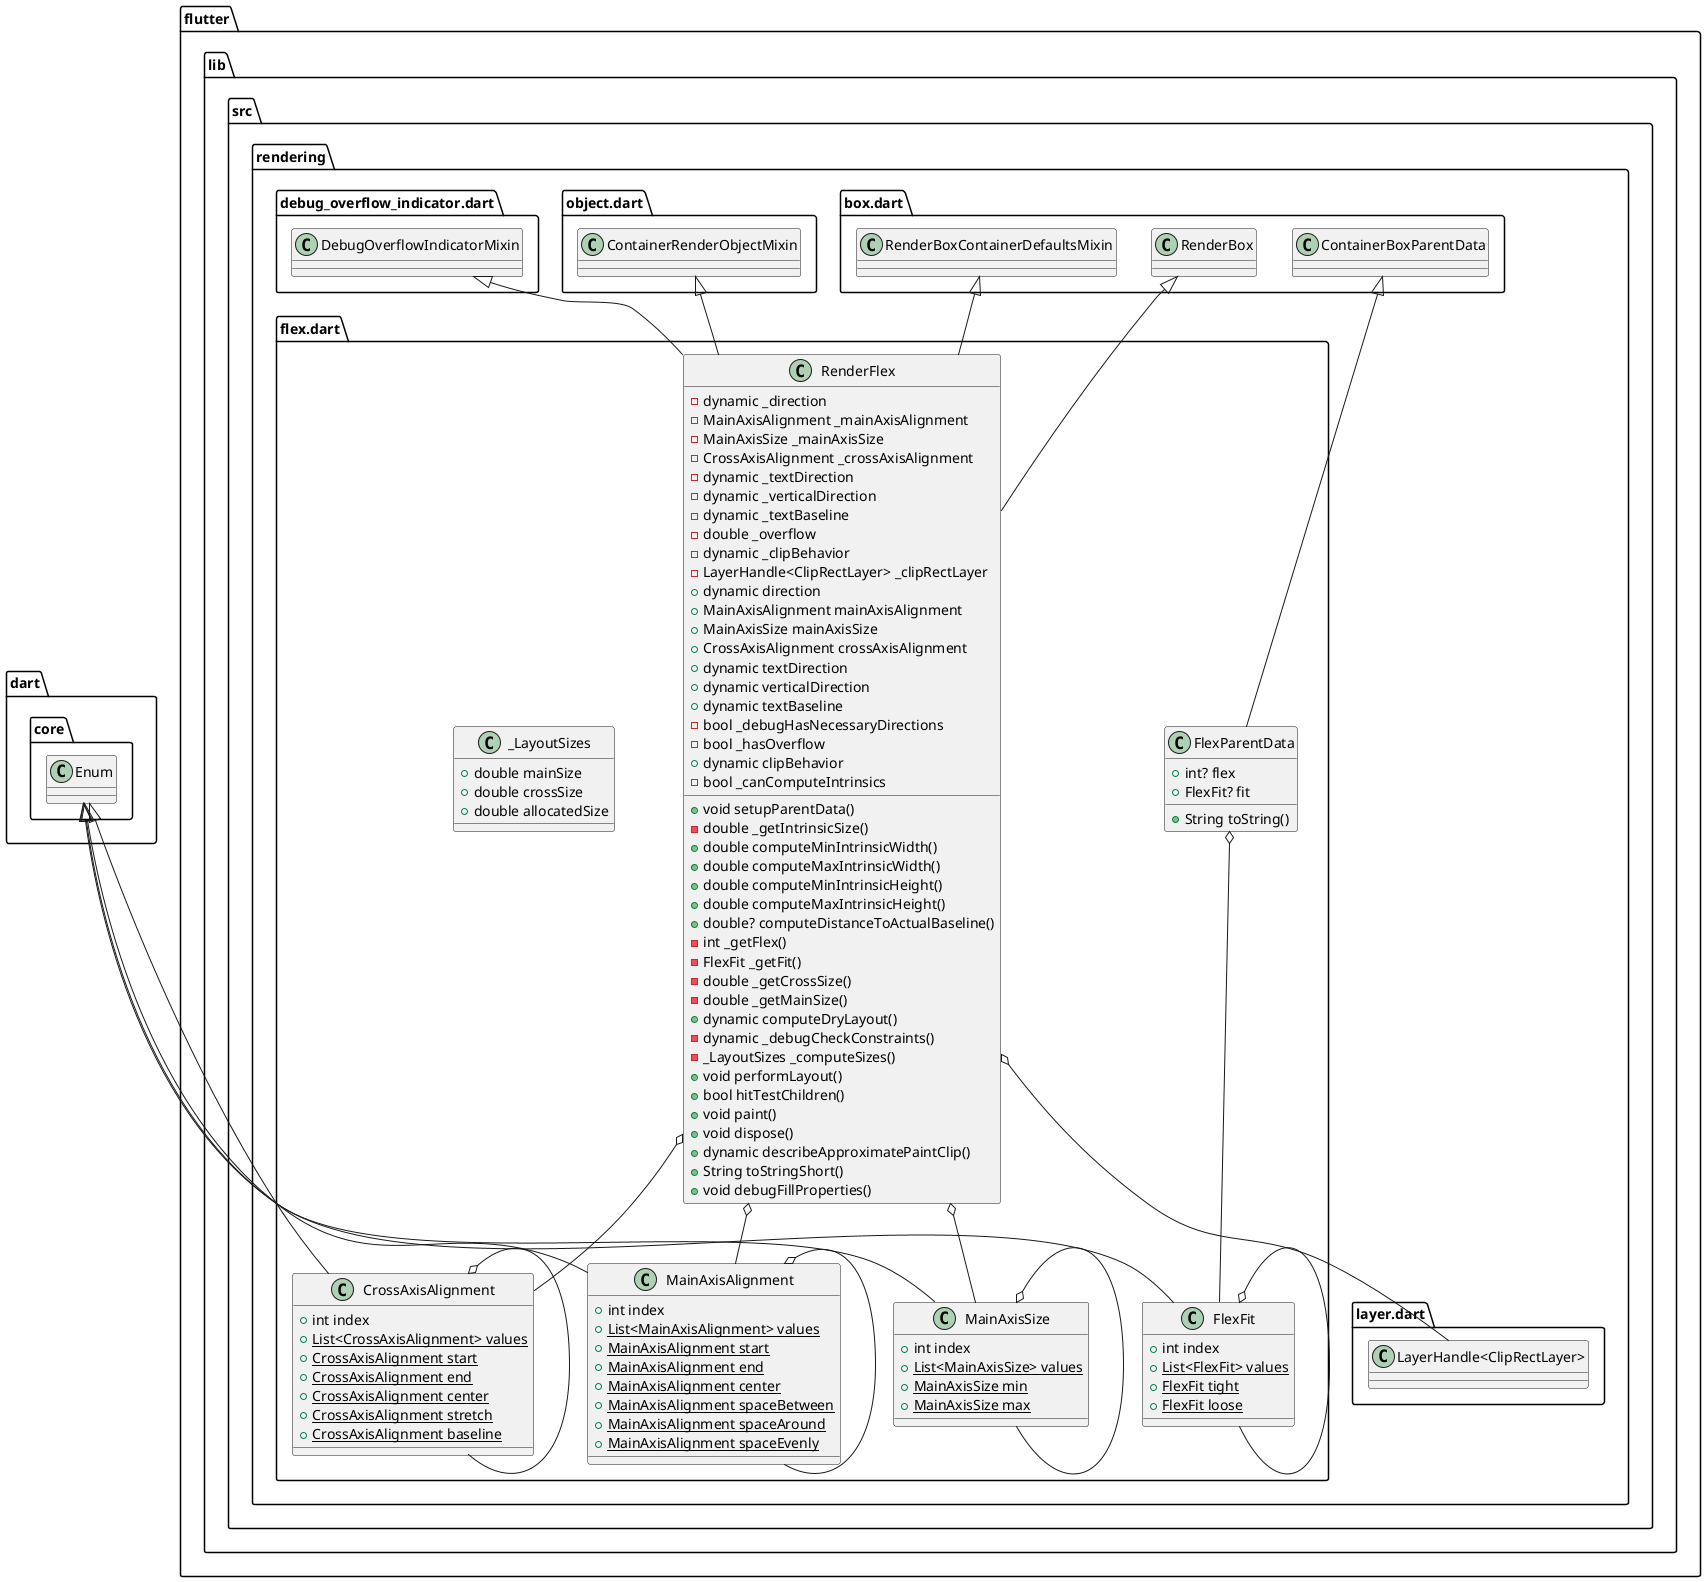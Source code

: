 @startuml
set namespaceSeparator ::

class "flutter::lib::src::rendering::flex.dart::FlexParentData" {
  +int? flex
  +FlexFit? fit
  +String toString()
}

"flutter::lib::src::rendering::flex.dart::FlexParentData" o-- "flutter::lib::src::rendering::flex.dart::FlexFit"
"flutter::lib::src::rendering::box.dart::ContainerBoxParentData" <|-- "flutter::lib::src::rendering::flex.dart::FlexParentData"

class "flutter::lib::src::rendering::flex.dart::RenderFlex" {
  -dynamic _direction
  -MainAxisAlignment _mainAxisAlignment
  -MainAxisSize _mainAxisSize
  -CrossAxisAlignment _crossAxisAlignment
  -dynamic _textDirection
  -dynamic _verticalDirection
  -dynamic _textBaseline
  -double _overflow
  -dynamic _clipBehavior
  -LayerHandle<ClipRectLayer> _clipRectLayer
  +dynamic direction
  +MainAxisAlignment mainAxisAlignment
  +MainAxisSize mainAxisSize
  +CrossAxisAlignment crossAxisAlignment
  +dynamic textDirection
  +dynamic verticalDirection
  +dynamic textBaseline
  -bool _debugHasNecessaryDirections
  -bool _hasOverflow
  +dynamic clipBehavior
  -bool _canComputeIntrinsics
  +void setupParentData()
  -double _getIntrinsicSize()
  +double computeMinIntrinsicWidth()
  +double computeMaxIntrinsicWidth()
  +double computeMinIntrinsicHeight()
  +double computeMaxIntrinsicHeight()
  +double? computeDistanceToActualBaseline()
  -int _getFlex()
  -FlexFit _getFit()
  -double _getCrossSize()
  -double _getMainSize()
  +dynamic computeDryLayout()
  -dynamic _debugCheckConstraints()
  -_LayoutSizes _computeSizes()
  +void performLayout()
  +bool hitTestChildren()
  +void paint()
  +void dispose()
  +dynamic describeApproximatePaintClip()
  +String toStringShort()
  +void debugFillProperties()
}

"flutter::lib::src::rendering::flex.dart::RenderFlex" o-- "flutter::lib::src::rendering::flex.dart::MainAxisAlignment"
"flutter::lib::src::rendering::flex.dart::RenderFlex" o-- "flutter::lib::src::rendering::flex.dart::MainAxisSize"
"flutter::lib::src::rendering::flex.dart::RenderFlex" o-- "flutter::lib::src::rendering::flex.dart::CrossAxisAlignment"
"flutter::lib::src::rendering::flex.dart::RenderFlex" o-- "flutter::lib::src::rendering::layer.dart::LayerHandle<ClipRectLayer>"
"flutter::lib::src::rendering::box.dart::RenderBox" <|-- "flutter::lib::src::rendering::flex.dart::RenderFlex"
"flutter::lib::src::rendering::object.dart::ContainerRenderObjectMixin" <|-- "flutter::lib::src::rendering::flex.dart::RenderFlex"
"flutter::lib::src::rendering::box.dart::RenderBoxContainerDefaultsMixin" <|-- "flutter::lib::src::rendering::flex.dart::RenderFlex"
"flutter::lib::src::rendering::debug_overflow_indicator.dart::DebugOverflowIndicatorMixin" <|-- "flutter::lib::src::rendering::flex.dart::RenderFlex"

class "flutter::lib::src::rendering::flex.dart::_LayoutSizes" {
  +double mainSize
  +double crossSize
  +double allocatedSize
}

class "flutter::lib::src::rendering::flex.dart::FlexFit" {
  +int index
  {static} +List<FlexFit> values
  {static} +FlexFit tight
  {static} +FlexFit loose
}

"flutter::lib::src::rendering::flex.dart::FlexFit" o-- "flutter::lib::src::rendering::flex.dart::FlexFit"
"dart::core::Enum" <|-- "flutter::lib::src::rendering::flex.dart::FlexFit"

class "flutter::lib::src::rendering::flex.dart::MainAxisSize" {
  +int index
  {static} +List<MainAxisSize> values
  {static} +MainAxisSize min
  {static} +MainAxisSize max
}

"flutter::lib::src::rendering::flex.dart::MainAxisSize" o-- "flutter::lib::src::rendering::flex.dart::MainAxisSize"
"dart::core::Enum" <|-- "flutter::lib::src::rendering::flex.dart::MainAxisSize"

class "flutter::lib::src::rendering::flex.dart::MainAxisAlignment" {
  +int index
  {static} +List<MainAxisAlignment> values
  {static} +MainAxisAlignment start
  {static} +MainAxisAlignment end
  {static} +MainAxisAlignment center
  {static} +MainAxisAlignment spaceBetween
  {static} +MainAxisAlignment spaceAround
  {static} +MainAxisAlignment spaceEvenly
}

"flutter::lib::src::rendering::flex.dart::MainAxisAlignment" o-- "flutter::lib::src::rendering::flex.dart::MainAxisAlignment"
"dart::core::Enum" <|-- "flutter::lib::src::rendering::flex.dart::MainAxisAlignment"

class "flutter::lib::src::rendering::flex.dart::CrossAxisAlignment" {
  +int index
  {static} +List<CrossAxisAlignment> values
  {static} +CrossAxisAlignment start
  {static} +CrossAxisAlignment end
  {static} +CrossAxisAlignment center
  {static} +CrossAxisAlignment stretch
  {static} +CrossAxisAlignment baseline
}

"flutter::lib::src::rendering::flex.dart::CrossAxisAlignment" o-- "flutter::lib::src::rendering::flex.dart::CrossAxisAlignment"
"dart::core::Enum" <|-- "flutter::lib::src::rendering::flex.dart::CrossAxisAlignment"


@enduml